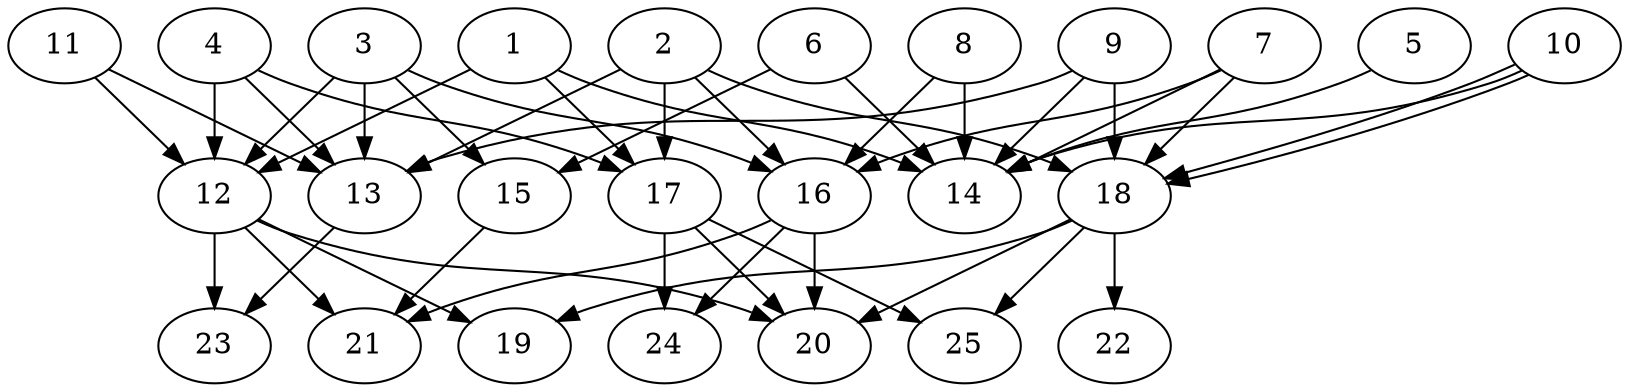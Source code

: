 // DAG automatically generated by daggen at Tue Aug  6 16:26:47 2019
// ./daggen --dot -n 25 --ccr 0.4 --fat 0.8 --regular 0.5 --density 0.6 --mindata 5242880 --maxdata 52428800 
digraph G {
  1 [size="112599040", alpha="0.14", expect_size="45039616"] 
  1 -> 12 [size ="45039616"]
  1 -> 14 [size ="45039616"]
  1 -> 17 [size ="45039616"]
  2 [size="107896320", alpha="0.01", expect_size="43158528"] 
  2 -> 13 [size ="43158528"]
  2 -> 16 [size ="43158528"]
  2 -> 17 [size ="43158528"]
  2 -> 18 [size ="43158528"]
  3 [size="109790720", alpha="0.01", expect_size="43916288"] 
  3 -> 12 [size ="43916288"]
  3 -> 13 [size ="43916288"]
  3 -> 15 [size ="43916288"]
  3 -> 16 [size ="43916288"]
  4 [size="48581120", alpha="0.07", expect_size="19432448"] 
  4 -> 12 [size ="19432448"]
  4 -> 13 [size ="19432448"]
  4 -> 17 [size ="19432448"]
  5 [size="23682560", alpha="0.04", expect_size="9473024"] 
  5 -> 14 [size ="9473024"]
  6 [size="65141760", alpha="0.05", expect_size="26056704"] 
  6 -> 14 [size ="26056704"]
  6 -> 15 [size ="26056704"]
  7 [size="126479360", alpha="0.18", expect_size="50591744"] 
  7 -> 14 [size ="50591744"]
  7 -> 16 [size ="50591744"]
  7 -> 18 [size ="50591744"]
  8 [size="86080000", alpha="0.04", expect_size="34432000"] 
  8 -> 14 [size ="34432000"]
  8 -> 16 [size ="34432000"]
  9 [size="15155200", alpha="0.13", expect_size="6062080"] 
  9 -> 13 [size ="6062080"]
  9 -> 14 [size ="6062080"]
  9 -> 18 [size ="6062080"]
  10 [size="45032960", alpha="0.15", expect_size="18013184"] 
  10 -> 14 [size ="18013184"]
  10 -> 18 [size ="18013184"]
  10 -> 18 [size ="18013184"]
  11 [size="25461760", alpha="0.10", expect_size="10184704"] 
  11 -> 12 [size ="10184704"]
  11 -> 13 [size ="10184704"]
  12 [size="109268480", alpha="0.01", expect_size="43707392"] 
  12 -> 19 [size ="43707392"]
  12 -> 20 [size ="43707392"]
  12 -> 21 [size ="43707392"]
  12 -> 23 [size ="43707392"]
  13 [size="117096960", alpha="0.15", expect_size="46838784"] 
  13 -> 23 [size ="46838784"]
  14 [size="122104320", alpha="0.12", expect_size="48841728"] 
  15 [size="46515200", alpha="0.03", expect_size="18606080"] 
  15 -> 21 [size ="18606080"]
  16 [size="68600320", alpha="0.20", expect_size="27440128"] 
  16 -> 20 [size ="27440128"]
  16 -> 21 [size ="27440128"]
  16 -> 24 [size ="27440128"]
  17 [size="97251840", alpha="0.07", expect_size="38900736"] 
  17 -> 20 [size ="38900736"]
  17 -> 24 [size ="38900736"]
  17 -> 25 [size ="38900736"]
  18 [size="87664640", alpha="0.14", expect_size="35065856"] 
  18 -> 19 [size ="35065856"]
  18 -> 20 [size ="35065856"]
  18 -> 22 [size ="35065856"]
  18 -> 25 [size ="35065856"]
  19 [size="111342080", alpha="0.05", expect_size="44536832"] 
  20 [size="68623360", alpha="0.04", expect_size="27449344"] 
  21 [size="36323840", alpha="0.00", expect_size="14529536"] 
  22 [size="97384960", alpha="0.12", expect_size="38953984"] 
  23 [size="101094400", alpha="0.00", expect_size="40437760"] 
  24 [size="69345280", alpha="0.15", expect_size="27738112"] 
  25 [size="21184000", alpha="0.11", expect_size="8473600"] 
}
